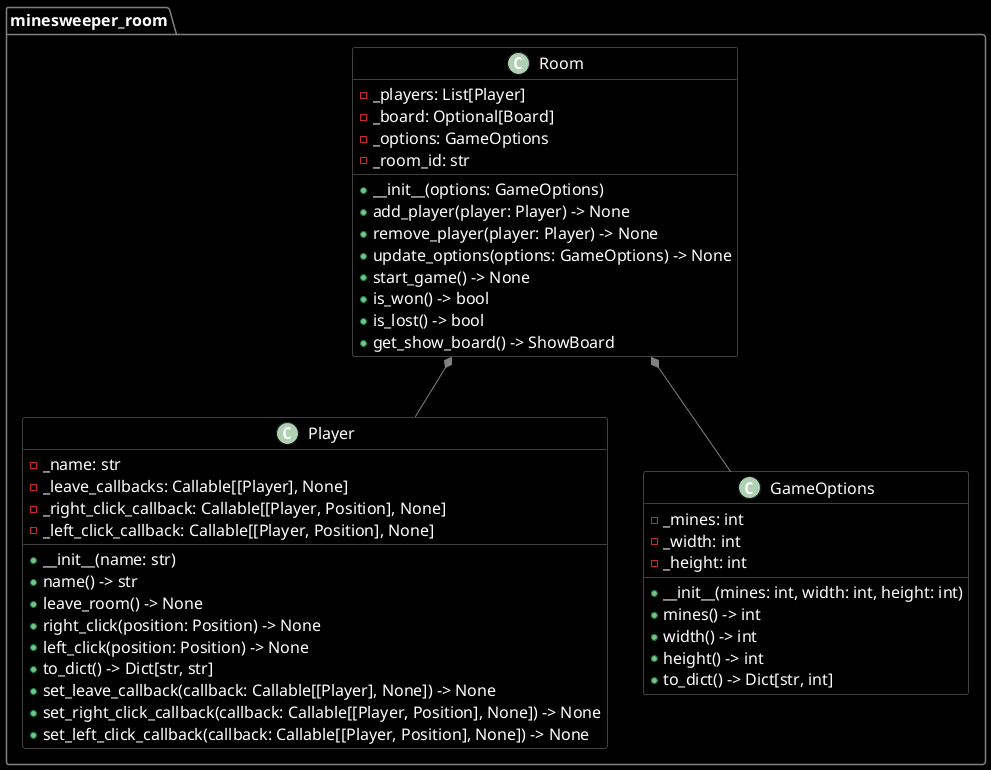 @startuml minesweeper_room

skinparam {

    DefaultFontColor White
    DefaultFontName Monospace
    DefaultFontSize 16
    DefaultBorderColor White
    ArrowColor Gray

    BackgroundColor Black
    BorderColor Gray
    FontColor White

    class {
        BackgroundColor Black
        BorderColor Gray
    }

    package {
        BackgroundColor Black
        BorderColor Gray
    }

}

package minesweeper_room {

    class Player {

        - _name: str
        - _leave_callbacks: Callable[[Player], None]
        - _right_click_callback: Callable[[Player, Position], None]
        - _left_click_callback: Callable[[Player, Position], None]

        + __init__(name: str)
        + name() -> str
        + leave_room() -> None
        + right_click(position: Position) -> None
        + left_click(position: Position) -> None
        + to_dict() -> Dict[str, str]
        + set_leave_callback(callback: Callable[[Player], None]) -> None
        + set_right_click_callback(callback: Callable[[Player, Position], None]) -> None
        + set_left_click_callback(callback: Callable[[Player, Position], None]) -> None

    }

    class GameOptions {

        - _mines: int
        - _width: int
        - _height: int

        + __init__(mines: int, width: int, height: int)
        + mines() -> int
        + width() -> int
        + height() -> int
        + to_dict() -> Dict[str, int]

    }

    class Room {

        - _players: List[Player]
        - _board: Optional[Board]
        - _options: GameOptions
        - _room_id: str

        + __init__(options: GameOptions)
        + add_player(player: Player) -> None
        + remove_player(player: Player) -> None
        + update_options(options: GameOptions) -> None
        + start_game() -> None
        + is_won() -> bool
        + is_lost() -> bool
        + get_show_board() -> ShowBoard

    }

    Room *-- Player
    Room *-- GameOptions

}

@enduml
